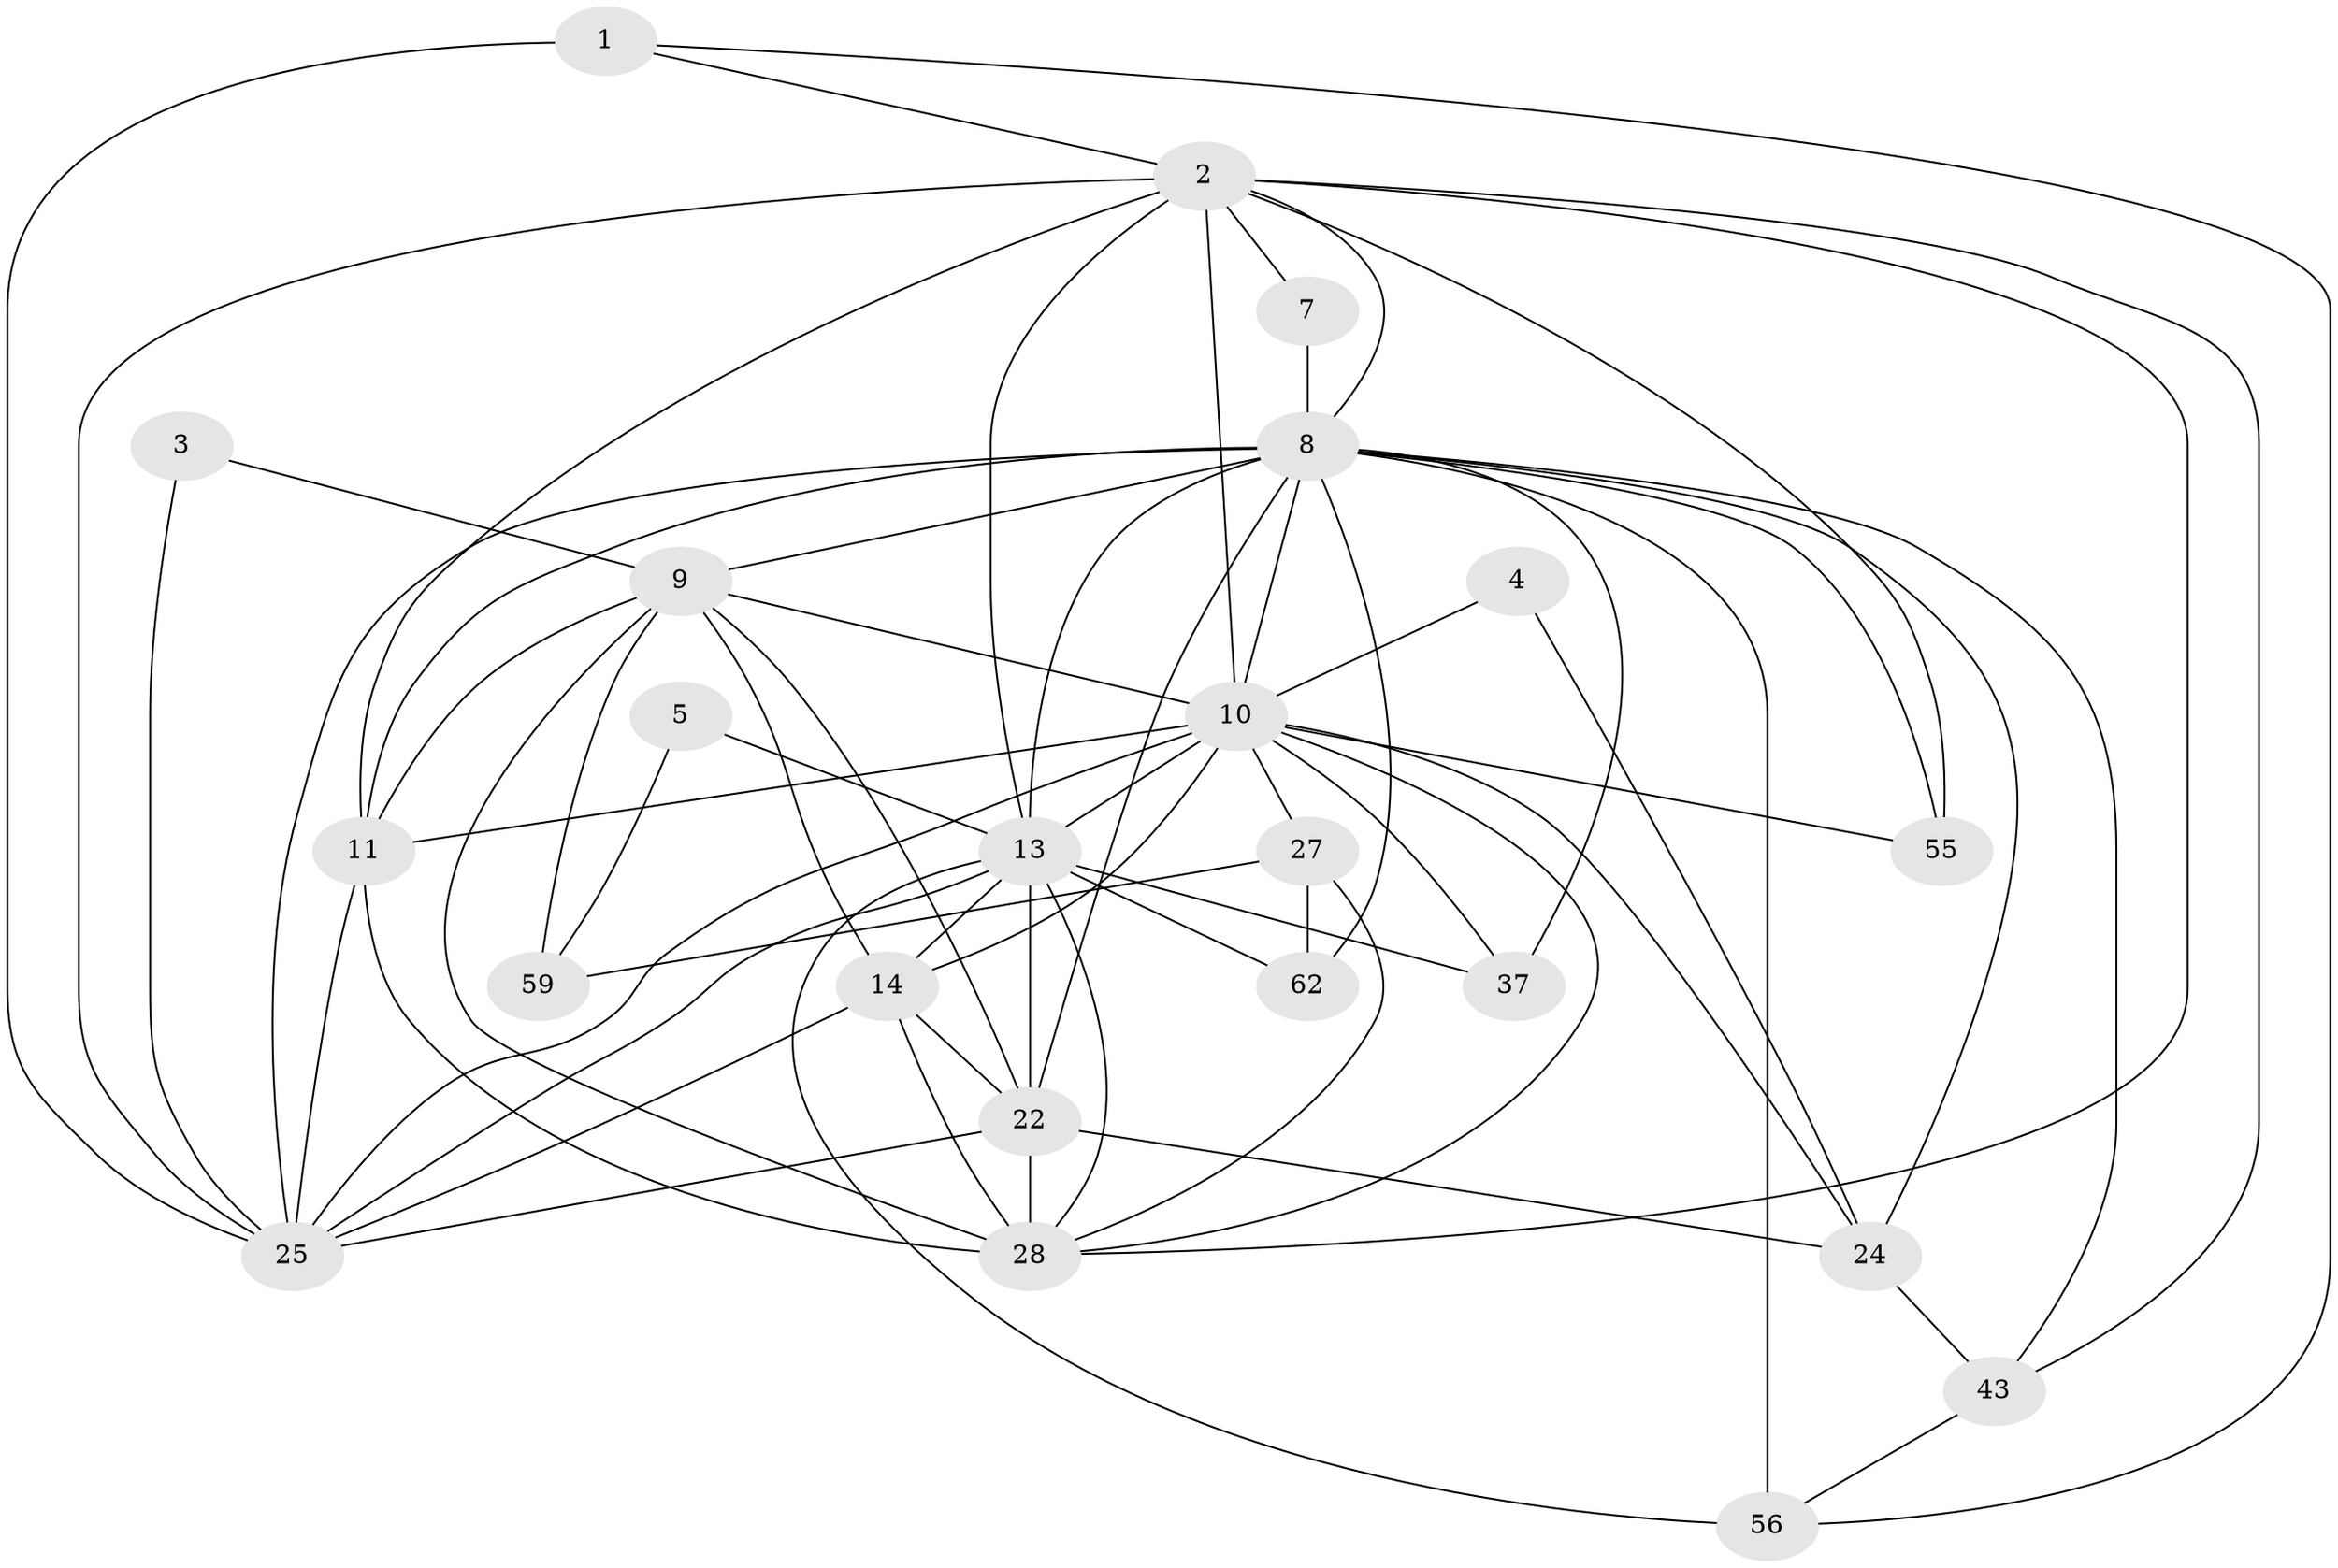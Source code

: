 // original degree distribution, {4: 0.26582278481012656, 6: 0.10126582278481013, 2: 0.11392405063291139, 5: 0.21518987341772153, 3: 0.27848101265822783, 7: 0.012658227848101266, 8: 0.012658227848101266}
// Generated by graph-tools (version 1.1) at 2025/18/03/04/25 18:18:57]
// undirected, 23 vertices, 66 edges
graph export_dot {
graph [start="1"]
  node [color=gray90,style=filled];
  1;
  2 [super="+46+39+19+6+72"];
  3;
  4;
  5;
  7 [super="+20"];
  8 [super="+79+51+21+66"];
  9 [super="+73+15+68"];
  10 [super="+16+23+31+30+69"];
  11 [super="+65+12+48"];
  13 [super="+17+70+41+18"];
  14 [super="+36"];
  22 [super="+54+26"];
  24 [super="+45"];
  25 [super="+47+60+44"];
  27;
  28 [super="+77+50"];
  37 [super="+75"];
  43 [super="+76"];
  55;
  56 [super="+71"];
  59;
  62;
  1 -- 25 [weight=2];
  1 -- 56;
  1 -- 2;
  2 -- 28 [weight=2];
  2 -- 10 [weight=3];
  2 -- 13 [weight=2];
  2 -- 55;
  2 -- 7;
  2 -- 43;
  2 -- 11;
  2 -- 25 [weight=3];
  2 -- 8;
  3 -- 25;
  3 -- 9;
  4 -- 24;
  4 -- 10;
  5 -- 59;
  5 -- 13;
  7 -- 8 [weight=2];
  8 -- 9 [weight=2];
  8 -- 62;
  8 -- 11;
  8 -- 37 [weight=2];
  8 -- 13 [weight=2];
  8 -- 56 [weight=2];
  8 -- 43;
  8 -- 24;
  8 -- 25;
  8 -- 10;
  8 -- 22 [weight=3];
  8 -- 55;
  9 -- 59;
  9 -- 14 [weight=2];
  9 -- 10;
  9 -- 28 [weight=3];
  9 -- 11;
  9 -- 22;
  10 -- 37;
  10 -- 11;
  10 -- 13 [weight=3];
  10 -- 25;
  10 -- 27;
  10 -- 55;
  10 -- 14 [weight=2];
  10 -- 28;
  10 -- 24;
  11 -- 25;
  11 -- 28;
  13 -- 37 [weight=2];
  13 -- 56;
  13 -- 62;
  13 -- 28 [weight=2];
  13 -- 25;
  13 -- 14;
  13 -- 22;
  14 -- 28;
  14 -- 25 [weight=2];
  14 -- 22;
  22 -- 25 [weight=3];
  22 -- 24;
  22 -- 28 [weight=2];
  24 -- 43;
  27 -- 62;
  27 -- 28;
  27 -- 59;
  43 -- 56;
}
